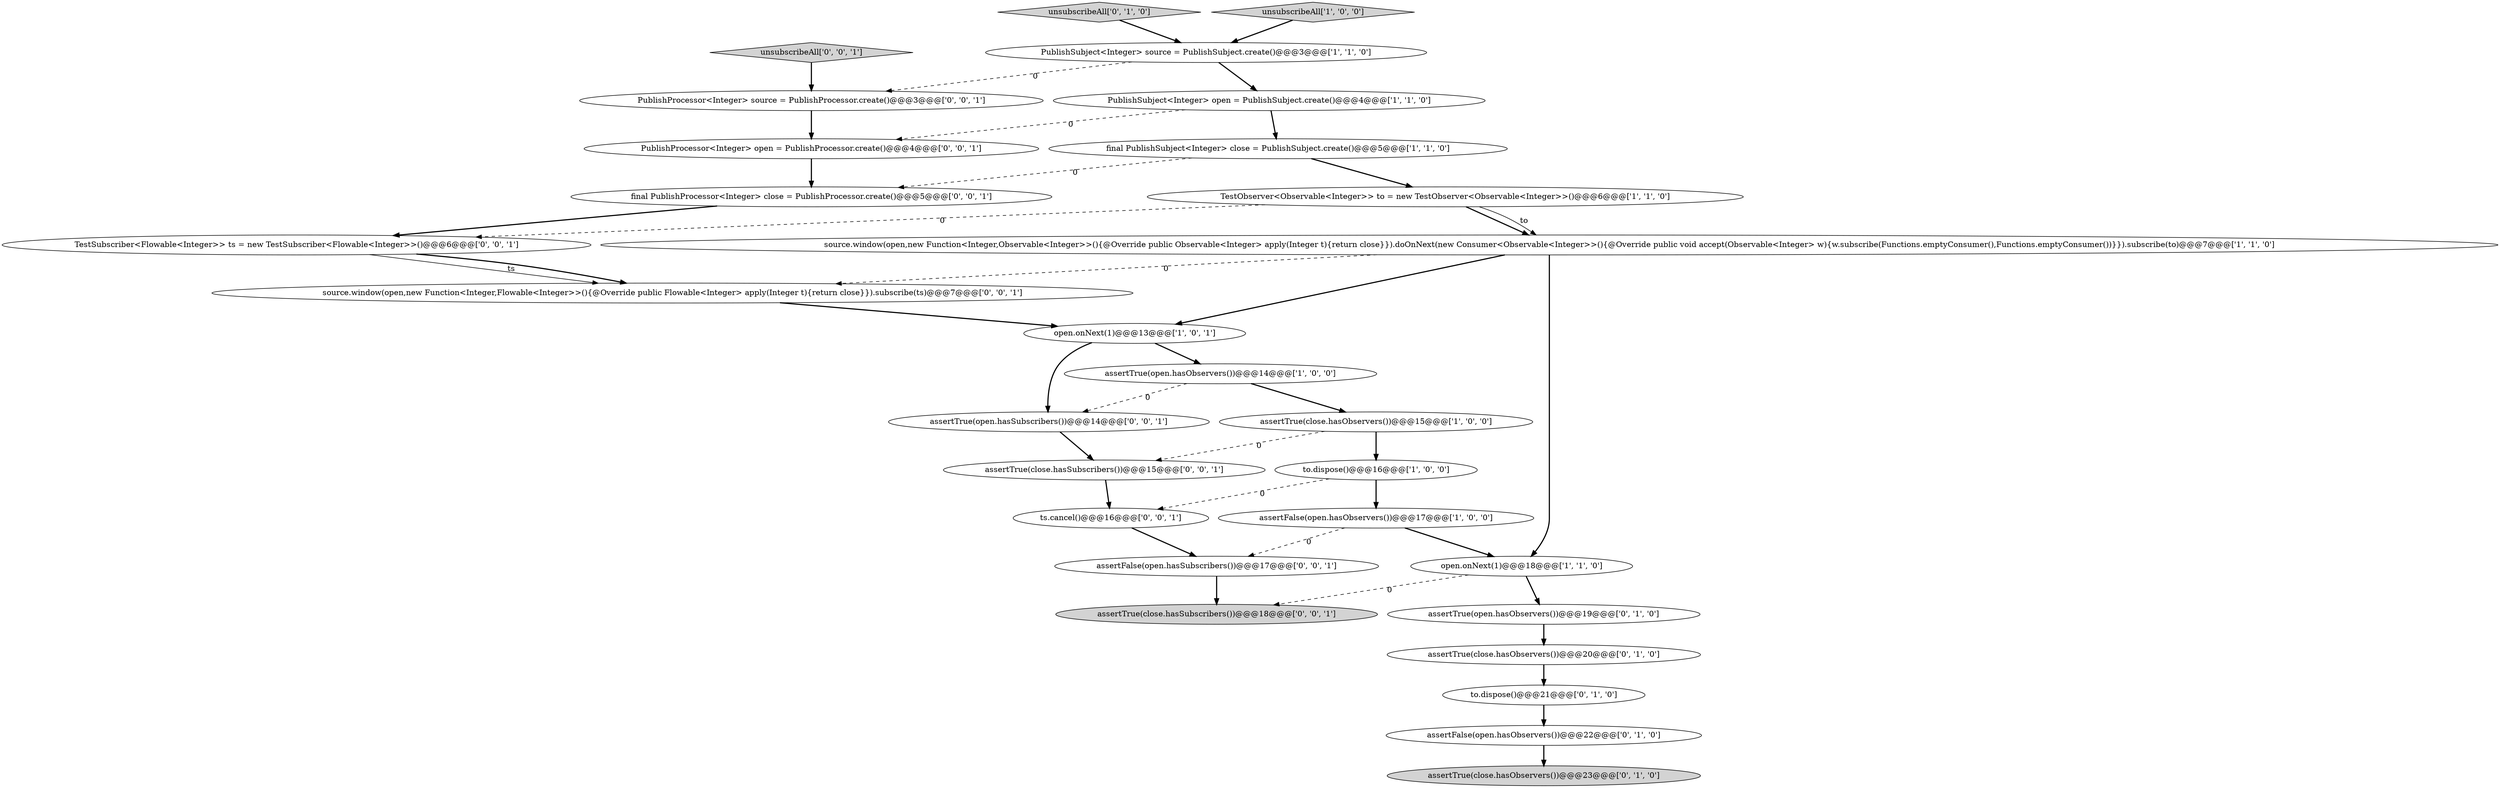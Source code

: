 digraph {
10 [style = filled, label = "assertTrue(close.hasObservers())@@@15@@@['1', '0', '0']", fillcolor = white, shape = ellipse image = "AAA0AAABBB1BBB"];
3 [style = filled, label = "PublishSubject<Integer> open = PublishSubject.create()@@@4@@@['1', '1', '0']", fillcolor = white, shape = ellipse image = "AAA0AAABBB1BBB"];
25 [style = filled, label = "unsubscribeAll['0', '0', '1']", fillcolor = lightgray, shape = diamond image = "AAA0AAABBB3BBB"];
13 [style = filled, label = "to.dispose()@@@21@@@['0', '1', '0']", fillcolor = white, shape = ellipse image = "AAA0AAABBB2BBB"];
26 [style = filled, label = "final PublishProcessor<Integer> close = PublishProcessor.create()@@@5@@@['0', '0', '1']", fillcolor = white, shape = ellipse image = "AAA0AAABBB3BBB"];
8 [style = filled, label = "open.onNext(1)@@@13@@@['1', '0', '1']", fillcolor = white, shape = ellipse image = "AAA0AAABBB1BBB"];
28 [style = filled, label = "assertFalse(open.hasSubscribers())@@@17@@@['0', '0', '1']", fillcolor = white, shape = ellipse image = "AAA0AAABBB3BBB"];
11 [style = filled, label = "source.window(open,new Function<Integer,Observable<Integer>>(){@Override public Observable<Integer> apply(Integer t){return close}}).doOnNext(new Consumer<Observable<Integer>>(){@Override public void accept(Observable<Integer> w){w.subscribe(Functions.emptyConsumer(),Functions.emptyConsumer())}}).subscribe(to)@@@7@@@['1', '1', '0']", fillcolor = white, shape = ellipse image = "AAA0AAABBB1BBB"];
22 [style = filled, label = "source.window(open,new Function<Integer,Flowable<Integer>>(){@Override public Flowable<Integer> apply(Integer t){return close}}).subscribe(ts)@@@7@@@['0', '0', '1']", fillcolor = white, shape = ellipse image = "AAA0AAABBB3BBB"];
2 [style = filled, label = "final PublishSubject<Integer> close = PublishSubject.create()@@@5@@@['1', '1', '0']", fillcolor = white, shape = ellipse image = "AAA0AAABBB1BBB"];
19 [style = filled, label = "assertTrue(close.hasSubscribers())@@@15@@@['0', '0', '1']", fillcolor = white, shape = ellipse image = "AAA0AAABBB3BBB"];
17 [style = filled, label = "assertFalse(open.hasObservers())@@@22@@@['0', '1', '0']", fillcolor = white, shape = ellipse image = "AAA0AAABBB2BBB"];
27 [style = filled, label = "assertTrue(open.hasSubscribers())@@@14@@@['0', '0', '1']", fillcolor = white, shape = ellipse image = "AAA0AAABBB3BBB"];
7 [style = filled, label = "assertTrue(open.hasObservers())@@@14@@@['1', '0', '0']", fillcolor = white, shape = ellipse image = "AAA0AAABBB1BBB"];
14 [style = filled, label = "assertTrue(open.hasObservers())@@@19@@@['0', '1', '0']", fillcolor = white, shape = ellipse image = "AAA0AAABBB2BBB"];
16 [style = filled, label = "assertTrue(close.hasObservers())@@@20@@@['0', '1', '0']", fillcolor = white, shape = ellipse image = "AAA0AAABBB2BBB"];
4 [style = filled, label = "assertFalse(open.hasObservers())@@@17@@@['1', '0', '0']", fillcolor = white, shape = ellipse image = "AAA0AAABBB1BBB"];
18 [style = filled, label = "PublishProcessor<Integer> source = PublishProcessor.create()@@@3@@@['0', '0', '1']", fillcolor = white, shape = ellipse image = "AAA0AAABBB3BBB"];
24 [style = filled, label = "ts.cancel()@@@16@@@['0', '0', '1']", fillcolor = white, shape = ellipse image = "AAA0AAABBB3BBB"];
20 [style = filled, label = "TestSubscriber<Flowable<Integer>> ts = new TestSubscriber<Flowable<Integer>>()@@@6@@@['0', '0', '1']", fillcolor = white, shape = ellipse image = "AAA0AAABBB3BBB"];
6 [style = filled, label = "TestObserver<Observable<Integer>> to = new TestObserver<Observable<Integer>>()@@@6@@@['1', '1', '0']", fillcolor = white, shape = ellipse image = "AAA0AAABBB1BBB"];
1 [style = filled, label = "open.onNext(1)@@@18@@@['1', '1', '0']", fillcolor = white, shape = ellipse image = "AAA0AAABBB1BBB"];
9 [style = filled, label = "to.dispose()@@@16@@@['1', '0', '0']", fillcolor = white, shape = ellipse image = "AAA0AAABBB1BBB"];
21 [style = filled, label = "PublishProcessor<Integer> open = PublishProcessor.create()@@@4@@@['0', '0', '1']", fillcolor = white, shape = ellipse image = "AAA0AAABBB3BBB"];
12 [style = filled, label = "unsubscribeAll['0', '1', '0']", fillcolor = lightgray, shape = diamond image = "AAA0AAABBB2BBB"];
5 [style = filled, label = "unsubscribeAll['1', '0', '0']", fillcolor = lightgray, shape = diamond image = "AAA0AAABBB1BBB"];
23 [style = filled, label = "assertTrue(close.hasSubscribers())@@@18@@@['0', '0', '1']", fillcolor = lightgray, shape = ellipse image = "AAA0AAABBB3BBB"];
15 [style = filled, label = "assertTrue(close.hasObservers())@@@23@@@['0', '1', '0']", fillcolor = lightgray, shape = ellipse image = "AAA0AAABBB2BBB"];
0 [style = filled, label = "PublishSubject<Integer> source = PublishSubject.create()@@@3@@@['1', '1', '0']", fillcolor = white, shape = ellipse image = "AAA0AAABBB1BBB"];
0->3 [style = bold, label=""];
14->16 [style = bold, label=""];
24->28 [style = bold, label=""];
16->13 [style = bold, label=""];
20->22 [style = solid, label="ts"];
3->21 [style = dashed, label="0"];
9->24 [style = dashed, label="0"];
7->10 [style = bold, label=""];
11->1 [style = bold, label=""];
2->6 [style = bold, label=""];
6->20 [style = dashed, label="0"];
10->19 [style = dashed, label="0"];
9->4 [style = bold, label=""];
25->18 [style = bold, label=""];
11->22 [style = dashed, label="0"];
12->0 [style = bold, label=""];
8->7 [style = bold, label=""];
4->28 [style = dashed, label="0"];
20->22 [style = bold, label=""];
19->24 [style = bold, label=""];
7->27 [style = dashed, label="0"];
22->8 [style = bold, label=""];
13->17 [style = bold, label=""];
21->26 [style = bold, label=""];
3->2 [style = bold, label=""];
5->0 [style = bold, label=""];
28->23 [style = bold, label=""];
6->11 [style = bold, label=""];
17->15 [style = bold, label=""];
0->18 [style = dashed, label="0"];
11->8 [style = bold, label=""];
1->14 [style = bold, label=""];
10->9 [style = bold, label=""];
4->1 [style = bold, label=""];
27->19 [style = bold, label=""];
18->21 [style = bold, label=""];
2->26 [style = dashed, label="0"];
8->27 [style = bold, label=""];
1->23 [style = dashed, label="0"];
26->20 [style = bold, label=""];
6->11 [style = solid, label="to"];
}

